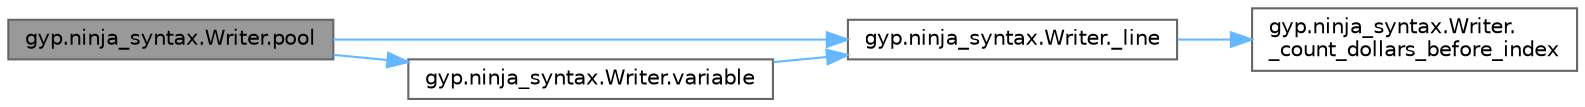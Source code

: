 digraph "gyp.ninja_syntax.Writer.pool"
{
 // LATEX_PDF_SIZE
  bgcolor="transparent";
  edge [fontname=Helvetica,fontsize=10,labelfontname=Helvetica,labelfontsize=10];
  node [fontname=Helvetica,fontsize=10,shape=box,height=0.2,width=0.4];
  rankdir="LR";
  Node1 [id="Node000001",label="gyp.ninja_syntax.Writer.pool",height=0.2,width=0.4,color="gray40", fillcolor="grey60", style="filled", fontcolor="black",tooltip=" "];
  Node1 -> Node2 [id="edge1_Node000001_Node000002",color="steelblue1",style="solid",tooltip=" "];
  Node2 [id="Node000002",label="gyp.ninja_syntax.Writer._line",height=0.2,width=0.4,color="grey40", fillcolor="white", style="filled",URL="$classgyp_1_1ninja__syntax_1_1_writer.html#a9c0a7c5009a22df73059b9bb24dd8479",tooltip=" "];
  Node2 -> Node3 [id="edge2_Node000002_Node000003",color="steelblue1",style="solid",tooltip=" "];
  Node3 [id="Node000003",label="gyp.ninja_syntax.Writer.\l_count_dollars_before_index",height=0.2,width=0.4,color="grey40", fillcolor="white", style="filled",URL="$classgyp_1_1ninja__syntax_1_1_writer.html#a7e611fe9a3304cc50f2517119c79146d",tooltip=" "];
  Node1 -> Node4 [id="edge3_Node000001_Node000004",color="steelblue1",style="solid",tooltip=" "];
  Node4 [id="Node000004",label="gyp.ninja_syntax.Writer.variable",height=0.2,width=0.4,color="grey40", fillcolor="white", style="filled",URL="$classgyp_1_1ninja__syntax_1_1_writer.html#a5697473d0ad1340ecc54e3a7d7fb5ad2",tooltip=" "];
  Node4 -> Node2 [id="edge4_Node000004_Node000002",color="steelblue1",style="solid",tooltip=" "];
}
